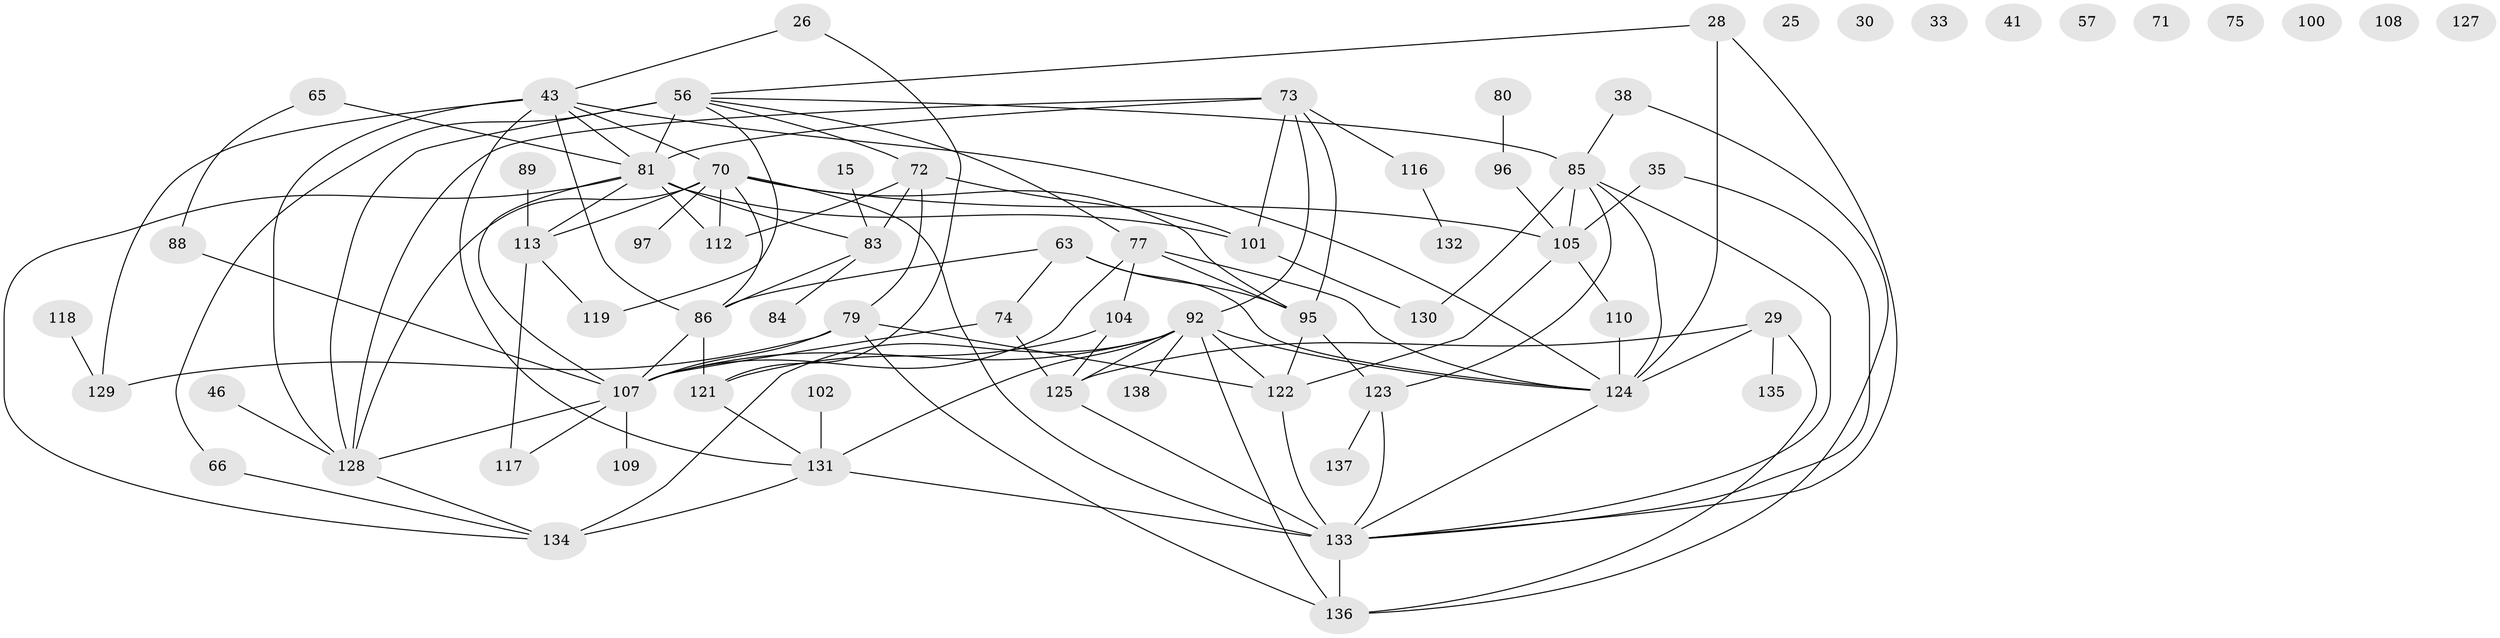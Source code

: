 // original degree distribution, {3: 0.2608695652173913, 1: 0.13768115942028986, 4: 0.17391304347826086, 7: 0.021739130434782608, 6: 0.057971014492753624, 5: 0.08695652173913043, 2: 0.17391304347826086, 8: 0.014492753623188406, 0: 0.07246376811594203}
// Generated by graph-tools (version 1.1) at 2025/40/03/09/25 04:40:47]
// undirected, 69 vertices, 117 edges
graph export_dot {
graph [start="1"]
  node [color=gray90,style=filled];
  15;
  25;
  26;
  28;
  29;
  30;
  33;
  35;
  38;
  41;
  43 [super="+19+4"];
  46;
  56 [super="+7+10"];
  57;
  63;
  65;
  66 [super="+22"];
  70 [super="+36"];
  71;
  72;
  73 [super="+53"];
  74;
  75;
  77 [super="+39"];
  79 [super="+49"];
  80;
  81 [super="+44+54+62+68"];
  83 [super="+5"];
  84;
  85 [super="+21"];
  86 [super="+3+58"];
  88 [super="+20"];
  89;
  92 [super="+17+67"];
  95 [super="+11+32"];
  96 [super="+69"];
  97;
  100;
  101;
  102;
  104 [super="+40"];
  105;
  107 [super="+6+48+16"];
  108;
  109;
  110;
  112;
  113 [super="+52+61+82"];
  116;
  117;
  118;
  119;
  121;
  122 [super="+37+91"];
  123;
  124 [super="+87"];
  125 [super="+93"];
  127;
  128 [super="+126"];
  129 [super="+106+115"];
  130;
  131 [super="+27+94"];
  132;
  133 [super="+103+120"];
  134;
  135;
  136 [super="+114"];
  137;
  138;
  15 -- 83 [weight=2];
  26 -- 121;
  26 -- 43;
  28 -- 124 [weight=2];
  28 -- 56;
  28 -- 133;
  29 -- 124 [weight=2];
  29 -- 135;
  29 -- 136 [weight=2];
  29 -- 125;
  35 -- 105;
  35 -- 133;
  38 -- 136;
  38 -- 85;
  43 -- 131 [weight=2];
  43 -- 124;
  43 -- 86;
  43 -- 128 [weight=2];
  43 -- 81;
  43 -- 70;
  43 -- 129;
  46 -- 128;
  56 -- 72;
  56 -- 85 [weight=2];
  56 -- 66;
  56 -- 119;
  56 -- 77;
  56 -- 128;
  56 -- 81 [weight=4];
  63 -- 74;
  63 -- 95 [weight=2];
  63 -- 124;
  63 -- 86;
  65 -- 88;
  65 -- 81;
  66 -- 134;
  70 -- 112;
  70 -- 95;
  70 -- 128;
  70 -- 133 [weight=2];
  70 -- 97;
  70 -- 113;
  70 -- 86;
  70 -- 105 [weight=2];
  72 -- 79 [weight=2];
  72 -- 83;
  72 -- 101;
  72 -- 112;
  73 -- 95;
  73 -- 128;
  73 -- 81;
  73 -- 116;
  73 -- 101;
  73 -- 92;
  74 -- 107;
  74 -- 125;
  77 -- 124;
  77 -- 104;
  77 -- 107;
  77 -- 95;
  79 -- 136;
  79 -- 107;
  79 -- 129;
  79 -- 122;
  80 -- 96;
  81 -- 107;
  81 -- 83;
  81 -- 134;
  81 -- 112;
  81 -- 113 [weight=2];
  81 -- 101;
  83 -- 84;
  83 -- 86;
  85 -- 105 [weight=2];
  85 -- 123;
  85 -- 130;
  85 -- 124;
  85 -- 133;
  86 -- 121 [weight=2];
  86 -- 107;
  88 -- 107;
  89 -- 113;
  92 -- 134;
  92 -- 124;
  92 -- 136;
  92 -- 138;
  92 -- 125;
  92 -- 107 [weight=2];
  92 -- 131;
  92 -- 122;
  95 -- 123;
  95 -- 122;
  96 -- 105;
  101 -- 130;
  102 -- 131;
  104 -- 121;
  104 -- 125;
  105 -- 110;
  105 -- 122;
  107 -- 109;
  107 -- 128 [weight=2];
  107 -- 117;
  110 -- 124;
  113 -- 119;
  113 -- 117;
  116 -- 132;
  118 -- 129;
  121 -- 131;
  122 -- 133;
  123 -- 137;
  123 -- 133;
  124 -- 133;
  125 -- 133;
  128 -- 134;
  131 -- 134 [weight=2];
  131 -- 133 [weight=2];
  133 -- 136 [weight=2];
}
